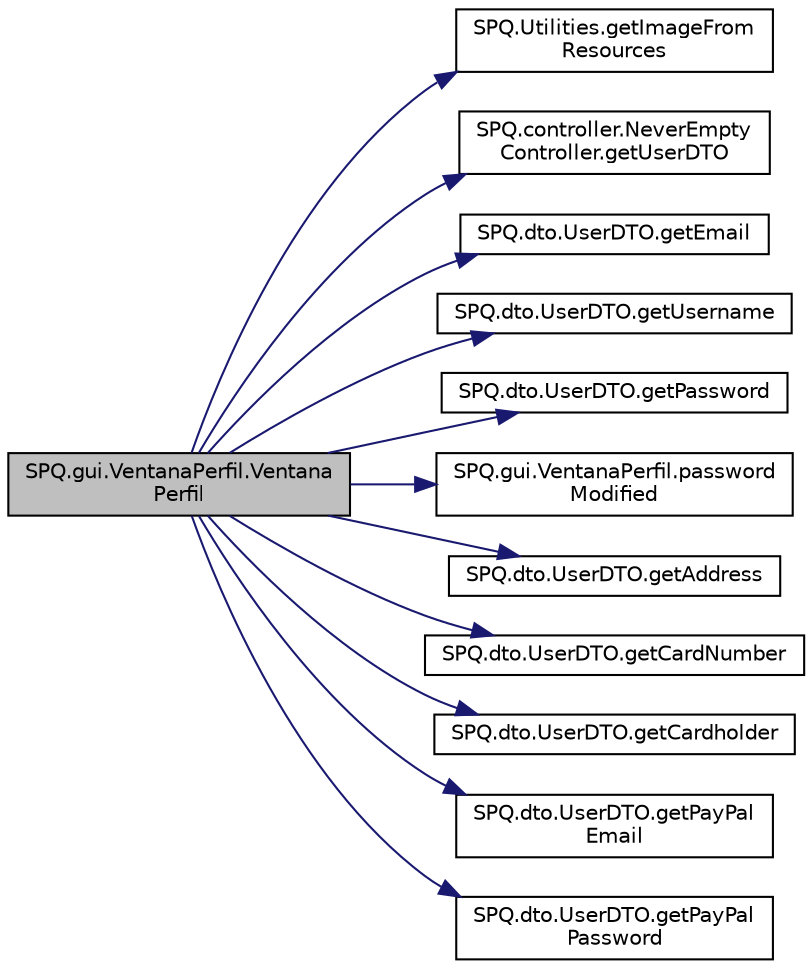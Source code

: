 digraph "SPQ.gui.VentanaPerfil.VentanaPerfil"
{
  edge [fontname="Helvetica",fontsize="10",labelfontname="Helvetica",labelfontsize="10"];
  node [fontname="Helvetica",fontsize="10",shape=record];
  rankdir="LR";
  Node0 [label="SPQ.gui.VentanaPerfil.Ventana\lPerfil",height=0.2,width=0.4,color="black", fillcolor="grey75", style="filled", fontcolor="black"];
  Node0 -> Node1 [color="midnightblue",fontsize="10",style="solid",fontname="Helvetica"];
  Node1 [label="SPQ.Utilities.getImageFrom\lResources",height=0.2,width=0.4,color="black", fillcolor="white", style="filled",URL="$class_s_p_q_1_1_utilities.html#a1ca9779d00f9480c9c0ccb654c558fbb"];
  Node0 -> Node2 [color="midnightblue",fontsize="10",style="solid",fontname="Helvetica"];
  Node2 [label="SPQ.controller.NeverEmpty\lController.getUserDTO",height=0.2,width=0.4,color="black", fillcolor="white", style="filled",URL="$class_s_p_q_1_1controller_1_1_never_empty_controller.html#ac6b9878caf6a1f22117adf18c5ca56b5"];
  Node0 -> Node3 [color="midnightblue",fontsize="10",style="solid",fontname="Helvetica"];
  Node3 [label="SPQ.dto.UserDTO.getEmail",height=0.2,width=0.4,color="black", fillcolor="white", style="filled",URL="$class_s_p_q_1_1dto_1_1_user_d_t_o.html#a67038ab8bab7cb7119ece00bcb20a360"];
  Node0 -> Node4 [color="midnightblue",fontsize="10",style="solid",fontname="Helvetica"];
  Node4 [label="SPQ.dto.UserDTO.getUsername",height=0.2,width=0.4,color="black", fillcolor="white", style="filled",URL="$class_s_p_q_1_1dto_1_1_user_d_t_o.html#a0cd335456c4f53b97069820475742980"];
  Node0 -> Node5 [color="midnightblue",fontsize="10",style="solid",fontname="Helvetica"];
  Node5 [label="SPQ.dto.UserDTO.getPassword",height=0.2,width=0.4,color="black", fillcolor="white", style="filled",URL="$class_s_p_q_1_1dto_1_1_user_d_t_o.html#a955f436e60336683283a6fcd6fc5f874"];
  Node0 -> Node6 [color="midnightblue",fontsize="10",style="solid",fontname="Helvetica"];
  Node6 [label="SPQ.gui.VentanaPerfil.password\lModified",height=0.2,width=0.4,color="black", fillcolor="white", style="filled",URL="$class_s_p_q_1_1gui_1_1_ventana_perfil.html#a65b1807fdef3dcfdaf5564d2148fc46d"];
  Node0 -> Node7 [color="midnightblue",fontsize="10",style="solid",fontname="Helvetica"];
  Node7 [label="SPQ.dto.UserDTO.getAddress",height=0.2,width=0.4,color="black", fillcolor="white", style="filled",URL="$class_s_p_q_1_1dto_1_1_user_d_t_o.html#a5234f9e12bcda79c32c4aec80de40ad2"];
  Node0 -> Node8 [color="midnightblue",fontsize="10",style="solid",fontname="Helvetica"];
  Node8 [label="SPQ.dto.UserDTO.getCardNumber",height=0.2,width=0.4,color="black", fillcolor="white", style="filled",URL="$class_s_p_q_1_1dto_1_1_user_d_t_o.html#a6ffd8dce998a3e1756aa82e7b2981dd4"];
  Node0 -> Node9 [color="midnightblue",fontsize="10",style="solid",fontname="Helvetica"];
  Node9 [label="SPQ.dto.UserDTO.getCardholder",height=0.2,width=0.4,color="black", fillcolor="white", style="filled",URL="$class_s_p_q_1_1dto_1_1_user_d_t_o.html#a82fe9a242f18d3cb62735cee648e71d9"];
  Node0 -> Node10 [color="midnightblue",fontsize="10",style="solid",fontname="Helvetica"];
  Node10 [label="SPQ.dto.UserDTO.getPayPal\lEmail",height=0.2,width=0.4,color="black", fillcolor="white", style="filled",URL="$class_s_p_q_1_1dto_1_1_user_d_t_o.html#a42f2eecae334e6e937419b1c201cb1f2"];
  Node0 -> Node11 [color="midnightblue",fontsize="10",style="solid",fontname="Helvetica"];
  Node11 [label="SPQ.dto.UserDTO.getPayPal\lPassword",height=0.2,width=0.4,color="black", fillcolor="white", style="filled",URL="$class_s_p_q_1_1dto_1_1_user_d_t_o.html#ab024e5157674f9bc382edfda06c348ec"];
}
